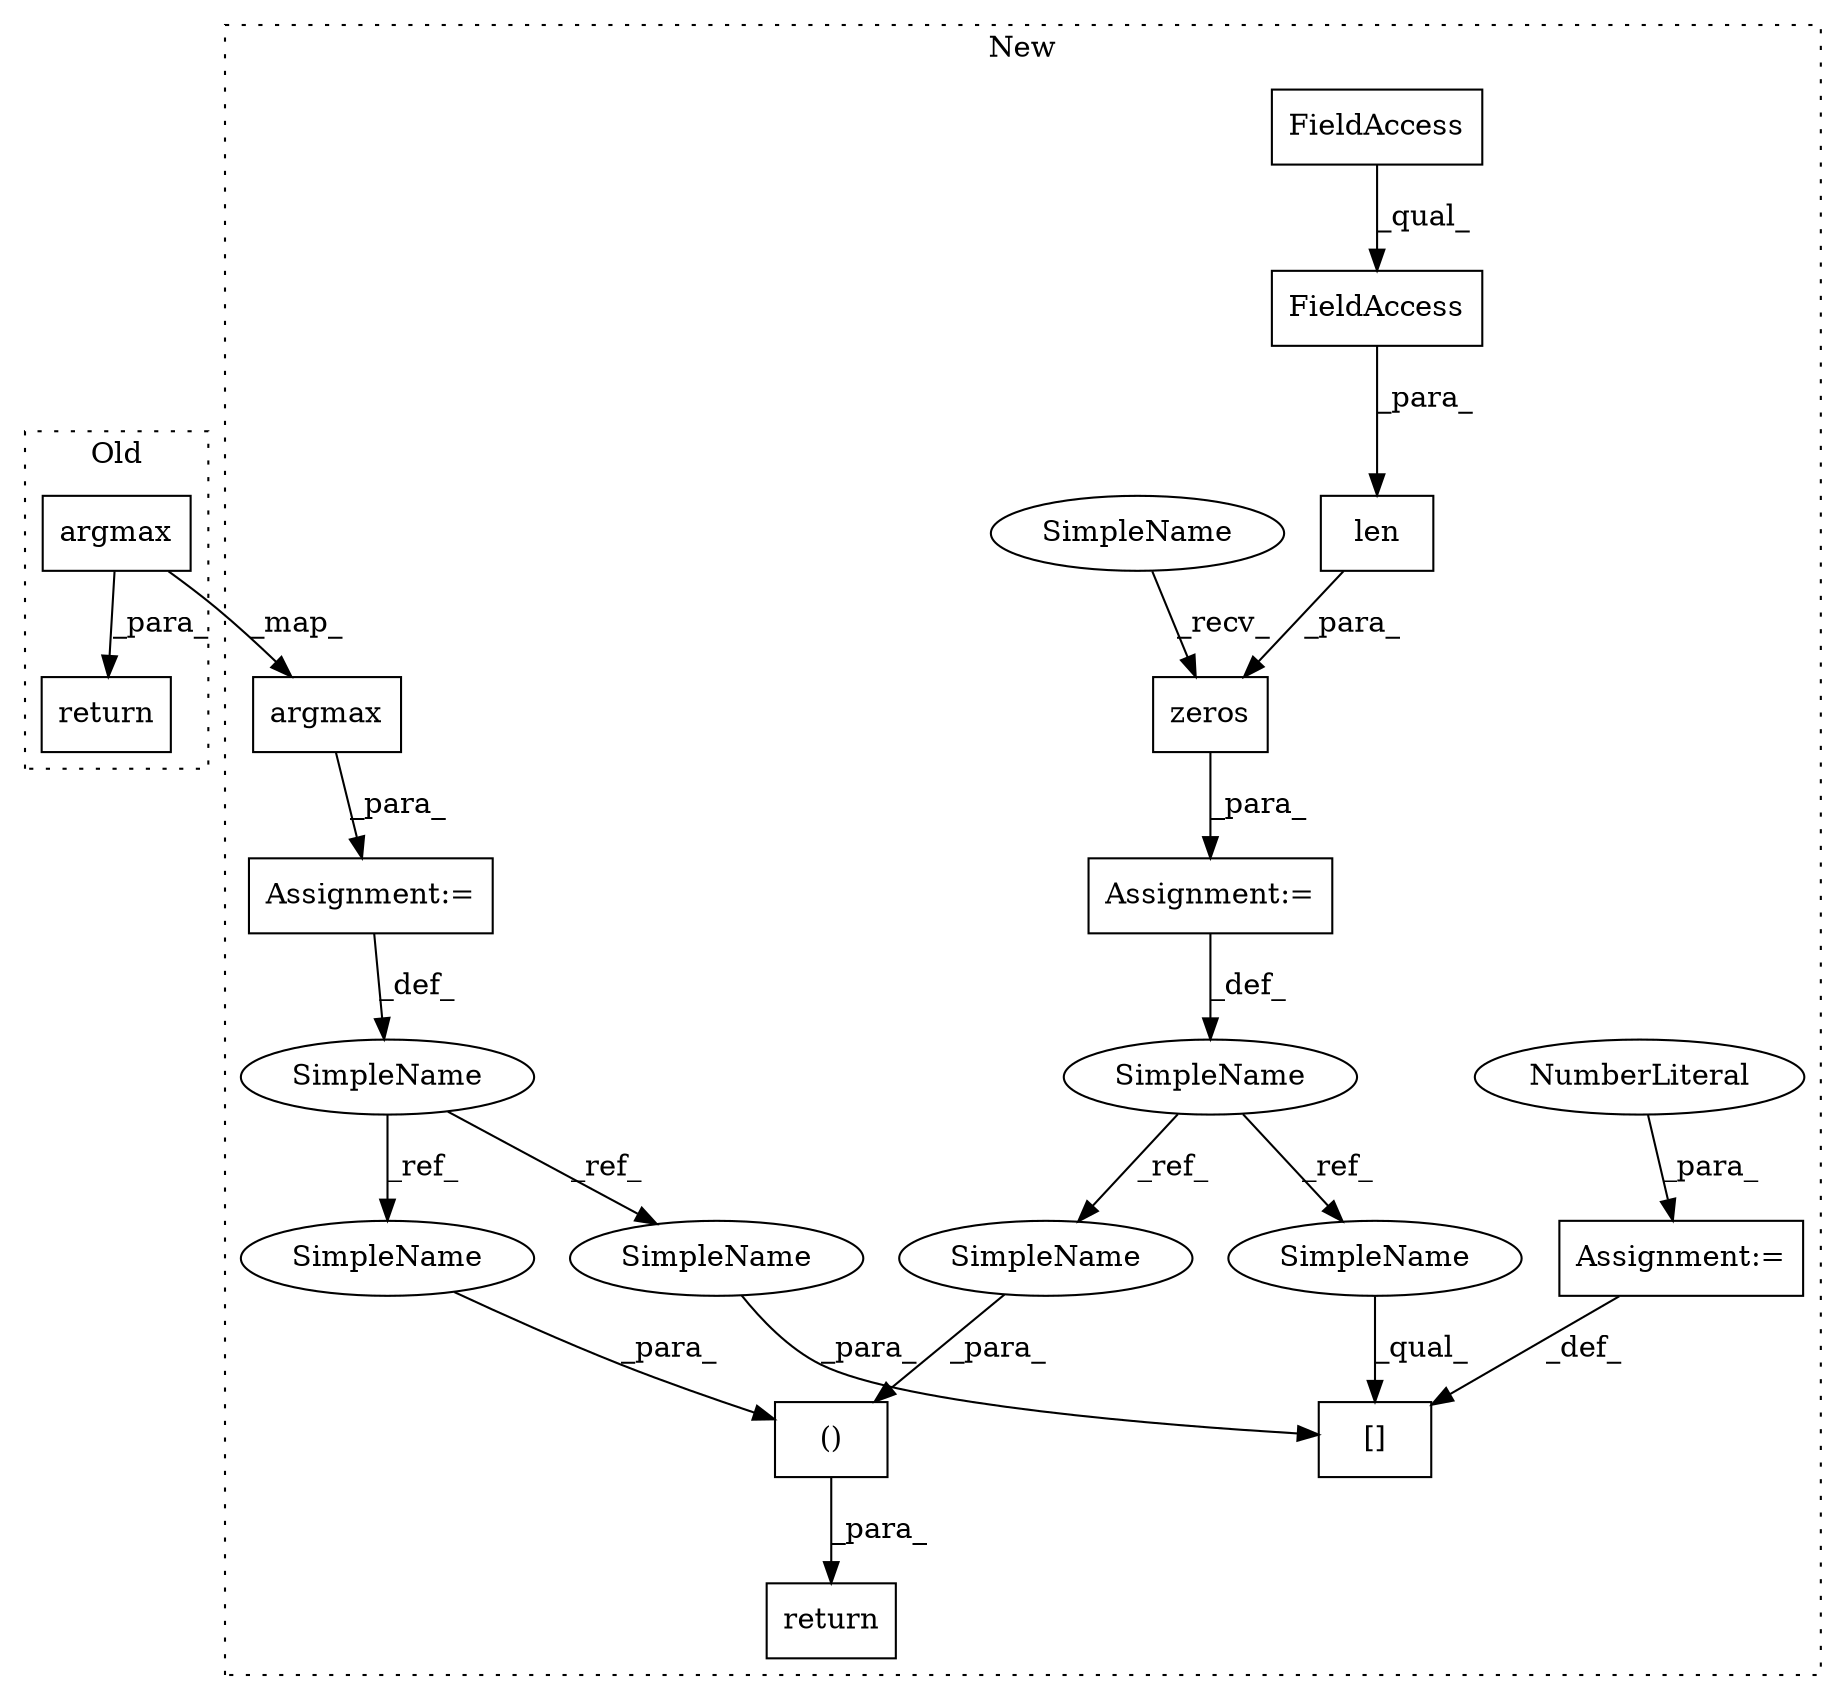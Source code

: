 digraph G {
subgraph cluster0 {
1 [label="return" a="41" s="767" l="7" shape="box"];
14 [label="argmax" a="32" s="780,800" l="7,1" shape="box"];
label = "Old";
style="dotted";
}
subgraph cluster1 {
2 [label="zeros" a="32" s="898,934" l="6,1" shape="box"];
3 [label="return" a="41" s="989" l="14" shape="box"];
4 [label="Assignment:=" a="7" s="891" l="1" shape="box"];
5 [label="Assignment:=" a="7" s="827" l="1" shape="box"];
6 [label="len" a="32" s="904,933" l="4,1" shape="box"];
7 [label="FieldAccess" a="22" s="908" l="25" shape="box"];
8 [label="()" a="106" s="1003" l="47" shape="box"];
9 [label="[]" a="2" s="943,978" l="29,1" shape="box"];
10 [label="FieldAccess" a="22" s="908" l="17" shape="box"];
11 [label="SimpleName" a="42" s="821" l="6" shape="ellipse"];
12 [label="SimpleName" a="42" s="863" l="28" shape="ellipse"];
13 [label="argmax" a="32" s="834,854" l="7,1" shape="box"];
15 [label="Assignment:=" a="7" s="979" l="1" shape="box"];
16 [label="NumberLiteral" a="34" s="980" l="1" shape="ellipse"];
17 [label="SimpleName" a="42" s="943" l="28" shape="ellipse"];
18 [label="SimpleName" a="42" s="1022" l="28" shape="ellipse"];
19 [label="SimpleName" a="42" s="1003" l="6" shape="ellipse"];
20 [label="SimpleName" a="42" s="972" l="6" shape="ellipse"];
21 [label="SimpleName" a="42" s="892" l="5" shape="ellipse"];
label = "New";
style="dotted";
}
2 -> 4 [label="_para_"];
4 -> 12 [label="_def_"];
5 -> 11 [label="_def_"];
6 -> 2 [label="_para_"];
7 -> 6 [label="_para_"];
8 -> 3 [label="_para_"];
10 -> 7 [label="_qual_"];
11 -> 19 [label="_ref_"];
11 -> 20 [label="_ref_"];
12 -> 17 [label="_ref_"];
12 -> 18 [label="_ref_"];
13 -> 5 [label="_para_"];
14 -> 13 [label="_map_"];
14 -> 1 [label="_para_"];
15 -> 9 [label="_def_"];
16 -> 15 [label="_para_"];
17 -> 9 [label="_qual_"];
18 -> 8 [label="_para_"];
19 -> 8 [label="_para_"];
20 -> 9 [label="_para_"];
21 -> 2 [label="_recv_"];
}
